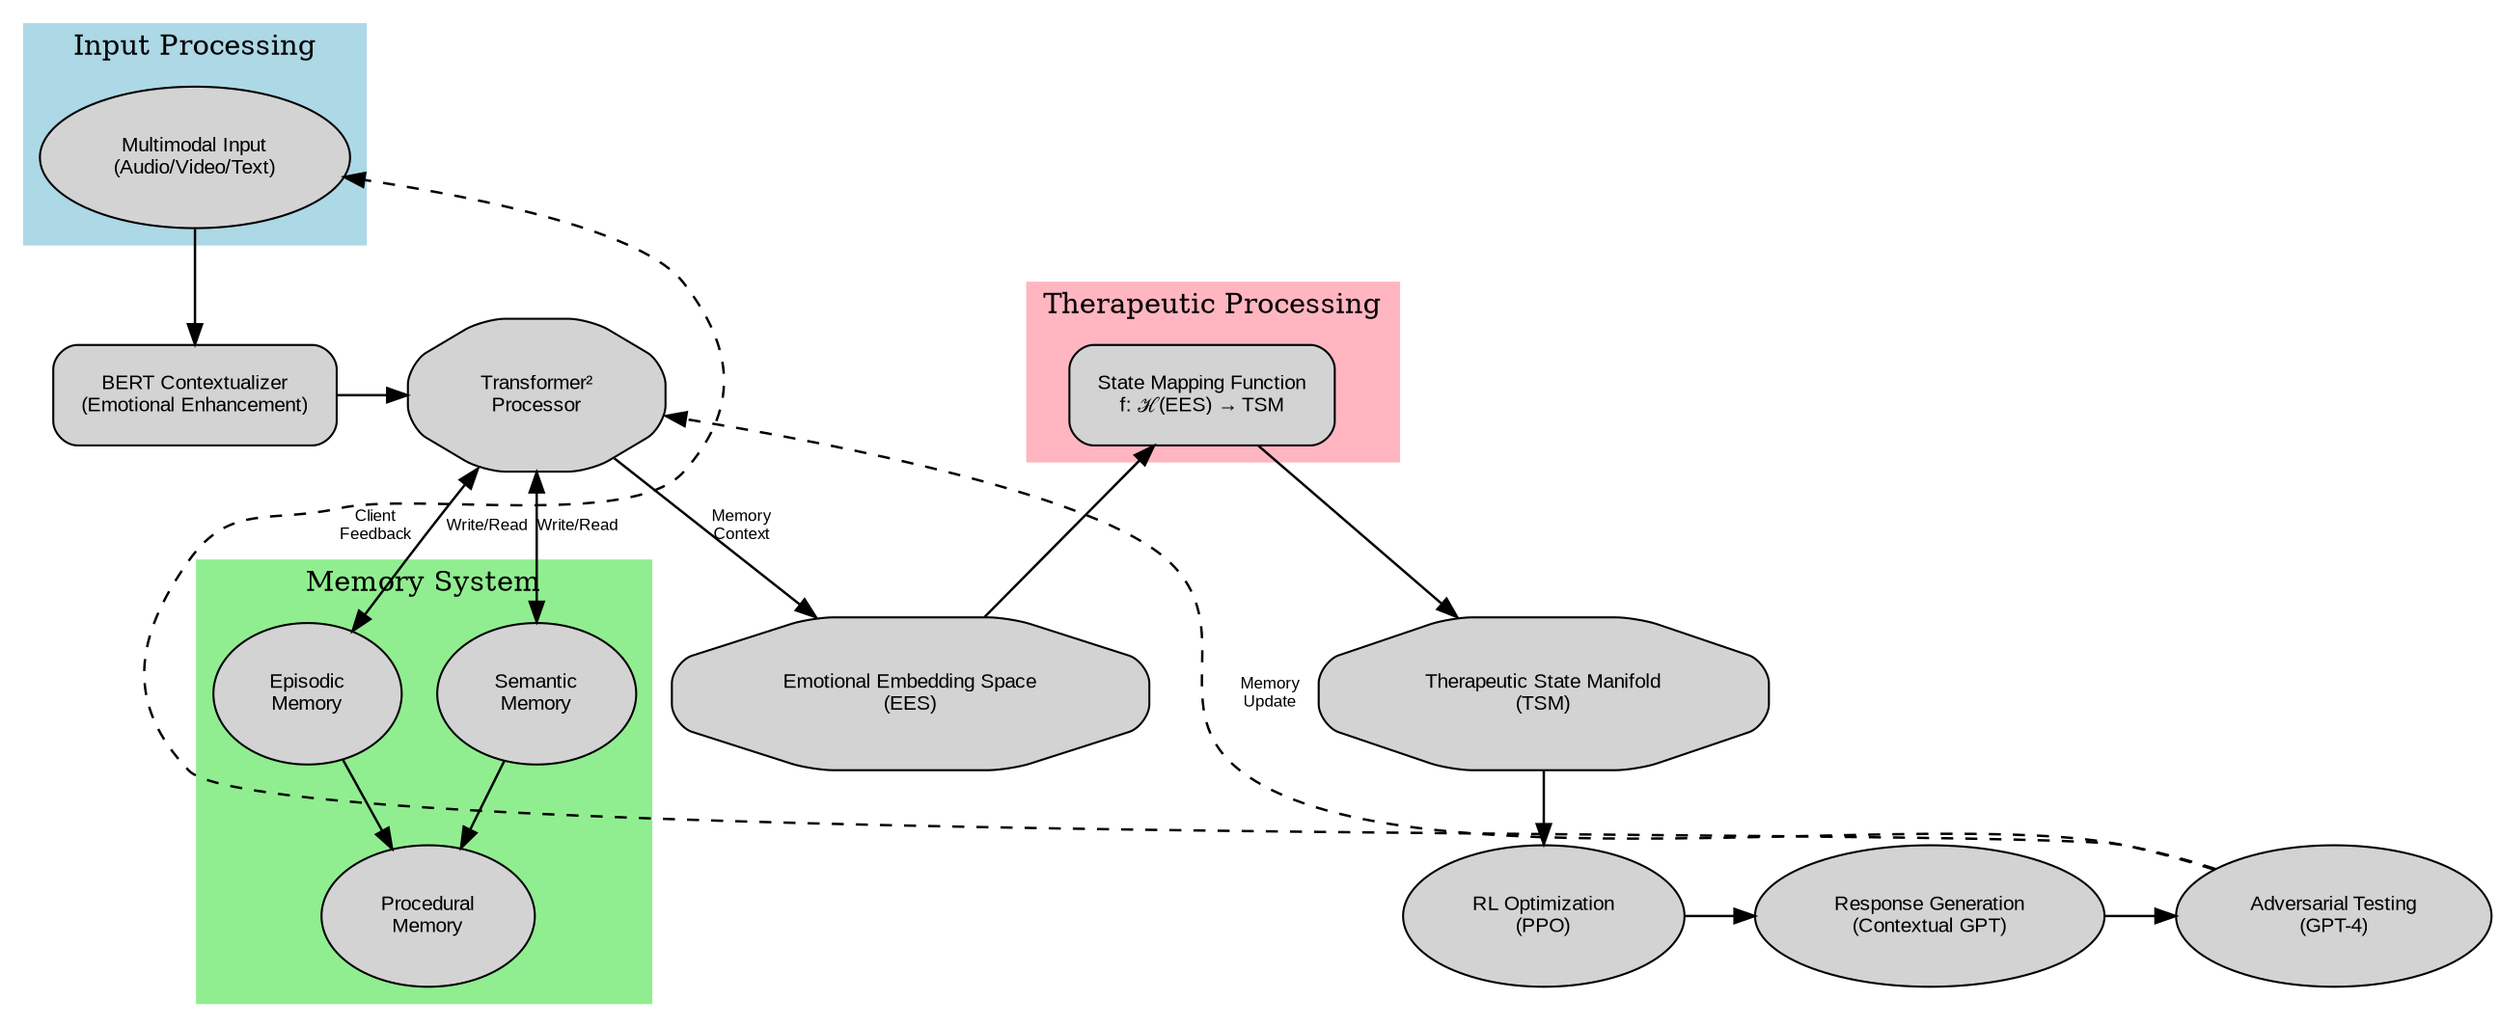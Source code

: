 digraph G {
    rankdir=TB;
    compound=true;
    node [shape=box, style="rounded,filled", fontname="Arial", fontsize=10, margin=0.2];
    edge [fontname="Arial", fontsize=8, penwidth=1.2];
    
    subgraph cluster_input {
        label="Input Processing";
        style=filled;
        color=lightblue;
        
        multimodal [label="Multimodal Input\n(Audio/Video/Text)", shape=ellipse];
        bert [label="BERT Contextualizer\n(Emotional Enhancement)"];
        
        multimodal -> bert;
    }
    
    subgraph cluster_memory {
        label="Memory System";
        style=filled;
        color=lightgreen;
        
        transformer [label="Transformer²\nProcessor", shape=octagon];
        episodic [label="Episodic\nMemory", shape=ellipse];
        semantic [label="Semantic\nMemory", shape=ellipse];
        procedural [label="Procedural\nMemory", shape=ellipse];
        
        transformer -> episodic [dir=both, label="Write/Read"];
        transformer -> semantic [dir=both, label="Write/Read"];
        semantic -> procedural;
        episodic -> procedural;
    }
    
    subgraph cluster_therapeutic {
        label="Therapeutic Processing";
        style=filled;
        color=lightpink;
        
        ees [label="Emotional Embedding Space\n(EES)", shape=octagon];
        tsm [label="Therapeutic State Manifold\n(TSM)", shape=octagon];
        mapping [label="State Mapping Function\nf: ℋ(EES) → TSM"];
        
        ees -> mapping;
        mapping -> tsm;
    }
    
    subgraph cluster_response {
        label="Response Generation";
        style=filled;
        color=lightyellow;
        
        ppo [label="RL Optimization\n(PPO)", shape=ellipse];
        gpt [label="Response Generation\n(Contextual GPT)", shape=ellipse];
        testing [label="Adversarial Testing\n(GPT-4)", shape=ellipse];
        
        tsm -> ppo [ltail=cluster_therapeutic];
        ppo -> gpt;
        gpt -> testing;
    }
    
    bert -> transformer;
    transformer -> ees [label="Memory\nContext"];
    testing -> multimodal [label="Client\nFeedback", constraint=false, style=dashed];
    testing -> transformer [label="Memory\nUpdate", constraint=false, style=dashed];
    
    // Invisible edges for layout
    {rank=same; bert; transformer}
    {rank=same; ees; tsm}
    {rank=same; ppo; gpt; testing}
}
